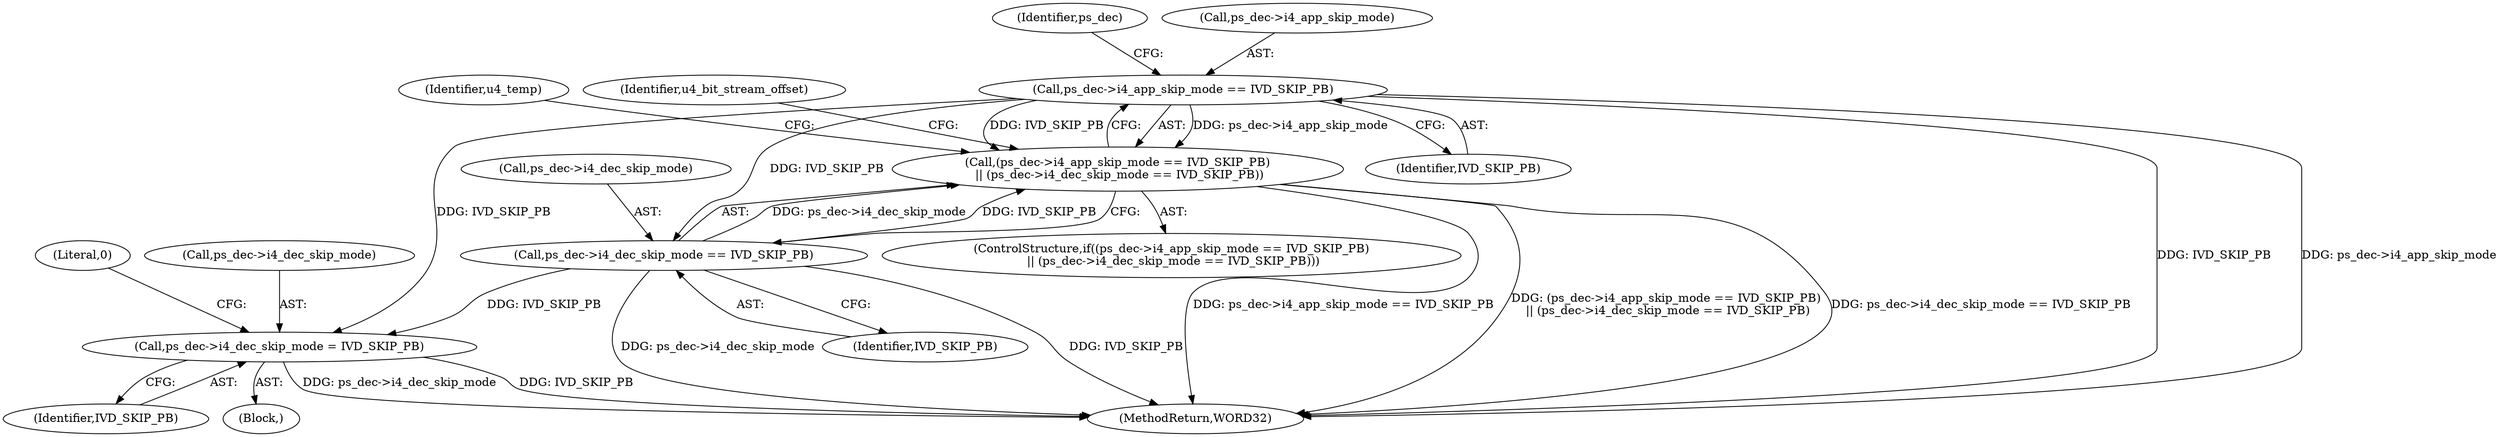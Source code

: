 digraph "0_Android_a78887bcffbc2995cf9ed72e0697acf560875e9e_2@pointer" {
"1000320" [label="(Call,ps_dec->i4_app_skip_mode == IVD_SKIP_PB)"];
"1000319" [label="(Call,(ps_dec->i4_app_skip_mode == IVD_SKIP_PB)\n || (ps_dec->i4_dec_skip_mode == IVD_SKIP_PB))"];
"1000325" [label="(Call,ps_dec->i4_dec_skip_mode == IVD_SKIP_PB)"];
"1000399" [label="(Call,ps_dec->i4_dec_skip_mode = IVD_SKIP_PB)"];
"1000329" [label="(Identifier,IVD_SKIP_PB)"];
"1000318" [label="(ControlStructure,if((ps_dec->i4_app_skip_mode == IVD_SKIP_PB)\n || (ps_dec->i4_dec_skip_mode == IVD_SKIP_PB)))"];
"1000403" [label="(Identifier,IVD_SKIP_PB)"];
"1000319" [label="(Call,(ps_dec->i4_app_skip_mode == IVD_SKIP_PB)\n || (ps_dec->i4_dec_skip_mode == IVD_SKIP_PB))"];
"1000327" [label="(Identifier,ps_dec)"];
"1000320" [label="(Call,ps_dec->i4_app_skip_mode == IVD_SKIP_PB)"];
"1000393" [label="(Block,)"];
"1000423" [label="(Identifier,u4_temp)"];
"1000400" [label="(Call,ps_dec->i4_dec_skip_mode)"];
"1000405" [label="(Literal,0)"];
"1000321" [label="(Call,ps_dec->i4_app_skip_mode)"];
"1000333" [label="(Identifier,u4_bit_stream_offset)"];
"1000324" [label="(Identifier,IVD_SKIP_PB)"];
"1002570" [label="(MethodReturn,WORD32)"];
"1000326" [label="(Call,ps_dec->i4_dec_skip_mode)"];
"1000399" [label="(Call,ps_dec->i4_dec_skip_mode = IVD_SKIP_PB)"];
"1000325" [label="(Call,ps_dec->i4_dec_skip_mode == IVD_SKIP_PB)"];
"1000320" -> "1000319"  [label="AST: "];
"1000320" -> "1000324"  [label="CFG: "];
"1000321" -> "1000320"  [label="AST: "];
"1000324" -> "1000320"  [label="AST: "];
"1000327" -> "1000320"  [label="CFG: "];
"1000319" -> "1000320"  [label="CFG: "];
"1000320" -> "1002570"  [label="DDG: IVD_SKIP_PB"];
"1000320" -> "1002570"  [label="DDG: ps_dec->i4_app_skip_mode"];
"1000320" -> "1000319"  [label="DDG: ps_dec->i4_app_skip_mode"];
"1000320" -> "1000319"  [label="DDG: IVD_SKIP_PB"];
"1000320" -> "1000325"  [label="DDG: IVD_SKIP_PB"];
"1000320" -> "1000399"  [label="DDG: IVD_SKIP_PB"];
"1000319" -> "1000318"  [label="AST: "];
"1000319" -> "1000325"  [label="CFG: "];
"1000325" -> "1000319"  [label="AST: "];
"1000333" -> "1000319"  [label="CFG: "];
"1000423" -> "1000319"  [label="CFG: "];
"1000319" -> "1002570"  [label="DDG: (ps_dec->i4_app_skip_mode == IVD_SKIP_PB)\n || (ps_dec->i4_dec_skip_mode == IVD_SKIP_PB)"];
"1000319" -> "1002570"  [label="DDG: ps_dec->i4_dec_skip_mode == IVD_SKIP_PB"];
"1000319" -> "1002570"  [label="DDG: ps_dec->i4_app_skip_mode == IVD_SKIP_PB"];
"1000325" -> "1000319"  [label="DDG: ps_dec->i4_dec_skip_mode"];
"1000325" -> "1000319"  [label="DDG: IVD_SKIP_PB"];
"1000325" -> "1000329"  [label="CFG: "];
"1000326" -> "1000325"  [label="AST: "];
"1000329" -> "1000325"  [label="AST: "];
"1000325" -> "1002570"  [label="DDG: ps_dec->i4_dec_skip_mode"];
"1000325" -> "1002570"  [label="DDG: IVD_SKIP_PB"];
"1000325" -> "1000399"  [label="DDG: IVD_SKIP_PB"];
"1000399" -> "1000393"  [label="AST: "];
"1000399" -> "1000403"  [label="CFG: "];
"1000400" -> "1000399"  [label="AST: "];
"1000403" -> "1000399"  [label="AST: "];
"1000405" -> "1000399"  [label="CFG: "];
"1000399" -> "1002570"  [label="DDG: IVD_SKIP_PB"];
"1000399" -> "1002570"  [label="DDG: ps_dec->i4_dec_skip_mode"];
}
